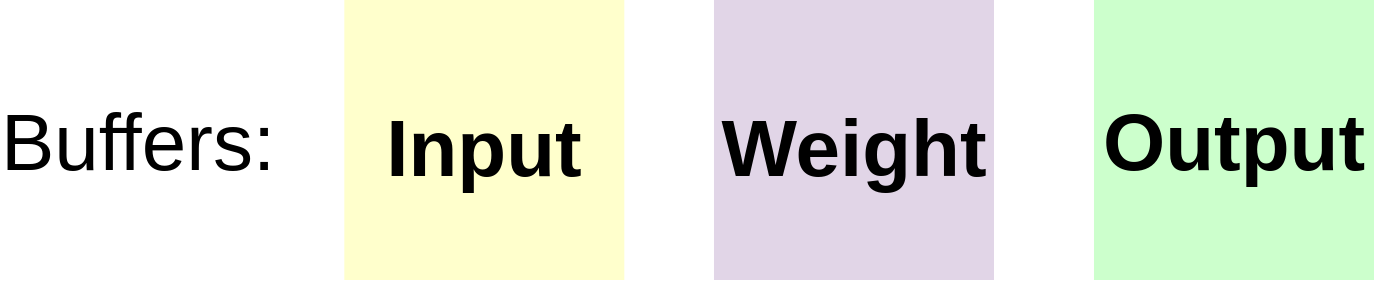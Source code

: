 <mxfile>
    <diagram id="cqYlmQbF1vhzhG1jBjoa" name="Page-1">
        <mxGraphModel dx="-40" dy="910" grid="1" gridSize="10" guides="1" tooltips="1" connect="1" arrows="1" fold="1" page="1" pageScale="1" pageWidth="850" pageHeight="1100" math="0" shadow="0">
            <root>
                <mxCell id="0"/>
                <mxCell id="1" parent="0"/>
                <mxCell id="2" value="Output" style="whiteSpace=wrap;html=1;aspect=fixed;strokeWidth=3;fontSize=40;fontStyle=1;fillColor=#CCFFCC;strokeColor=none;" vertex="1" parent="1">
                    <mxGeometry x="3187.99" y="1230" width="140" height="140" as="geometry"/>
                </mxCell>
                <mxCell id="3" value="&lt;font style=&quot;font-size: 40px&quot;&gt;Weight&lt;/font&gt;" style="whiteSpace=wrap;html=1;aspect=fixed;fillColor=#e1d5e7;strokeWidth=3;fontSize=50;fontStyle=1;strokeColor=none;" vertex="1" parent="1">
                    <mxGeometry x="2997.99" y="1230" width="140" height="140" as="geometry"/>
                </mxCell>
                <mxCell id="4" value="Buffers:" style="text;html=1;strokeColor=none;fillColor=none;align=center;verticalAlign=middle;whiteSpace=wrap;rounded=0;fontSize=40;" vertex="1" parent="1">
                    <mxGeometry x="2690" y="1290" width="40" height="20" as="geometry"/>
                </mxCell>
                <mxCell id="5" value="&lt;font style=&quot;font-size: 40px&quot;&gt;Input&lt;/font&gt;" style="whiteSpace=wrap;html=1;aspect=fixed;strokeWidth=3;fontSize=50;fontStyle=1;strokeColor=none;fillColor=#FFFFCC;" vertex="1" parent="1">
                    <mxGeometry x="2813.16" y="1230" width="140" height="140" as="geometry"/>
                </mxCell>
            </root>
        </mxGraphModel>
    </diagram>
</mxfile>